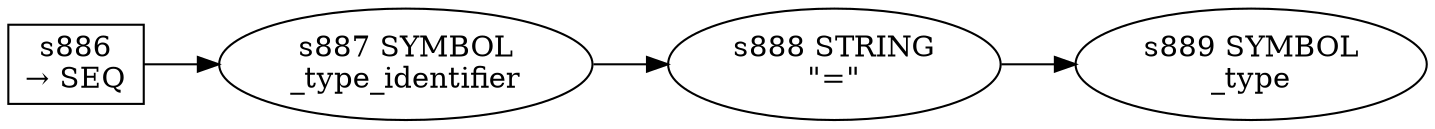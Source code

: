
  digraph type_binding {
  
    rankdir=LR;
  
    s886 [label="s886\n&rarr; SEQ", shape=record, fixedsize=false, peripheries=1];
  s887 [label="s887 SYMBOL\n_type_identifier" href="rust-grammar.json._type_identifier.dot.svg"];
  s886 -> s887 [];
  s888 [label="s888 STRING\n\"=\""];
  s887 -> s888 [];
  s889 [label="s889 SYMBOL\n_type" href="rust-grammar.json._type.dot.svg"];
  s888 -> s889 [];
  
  }
  